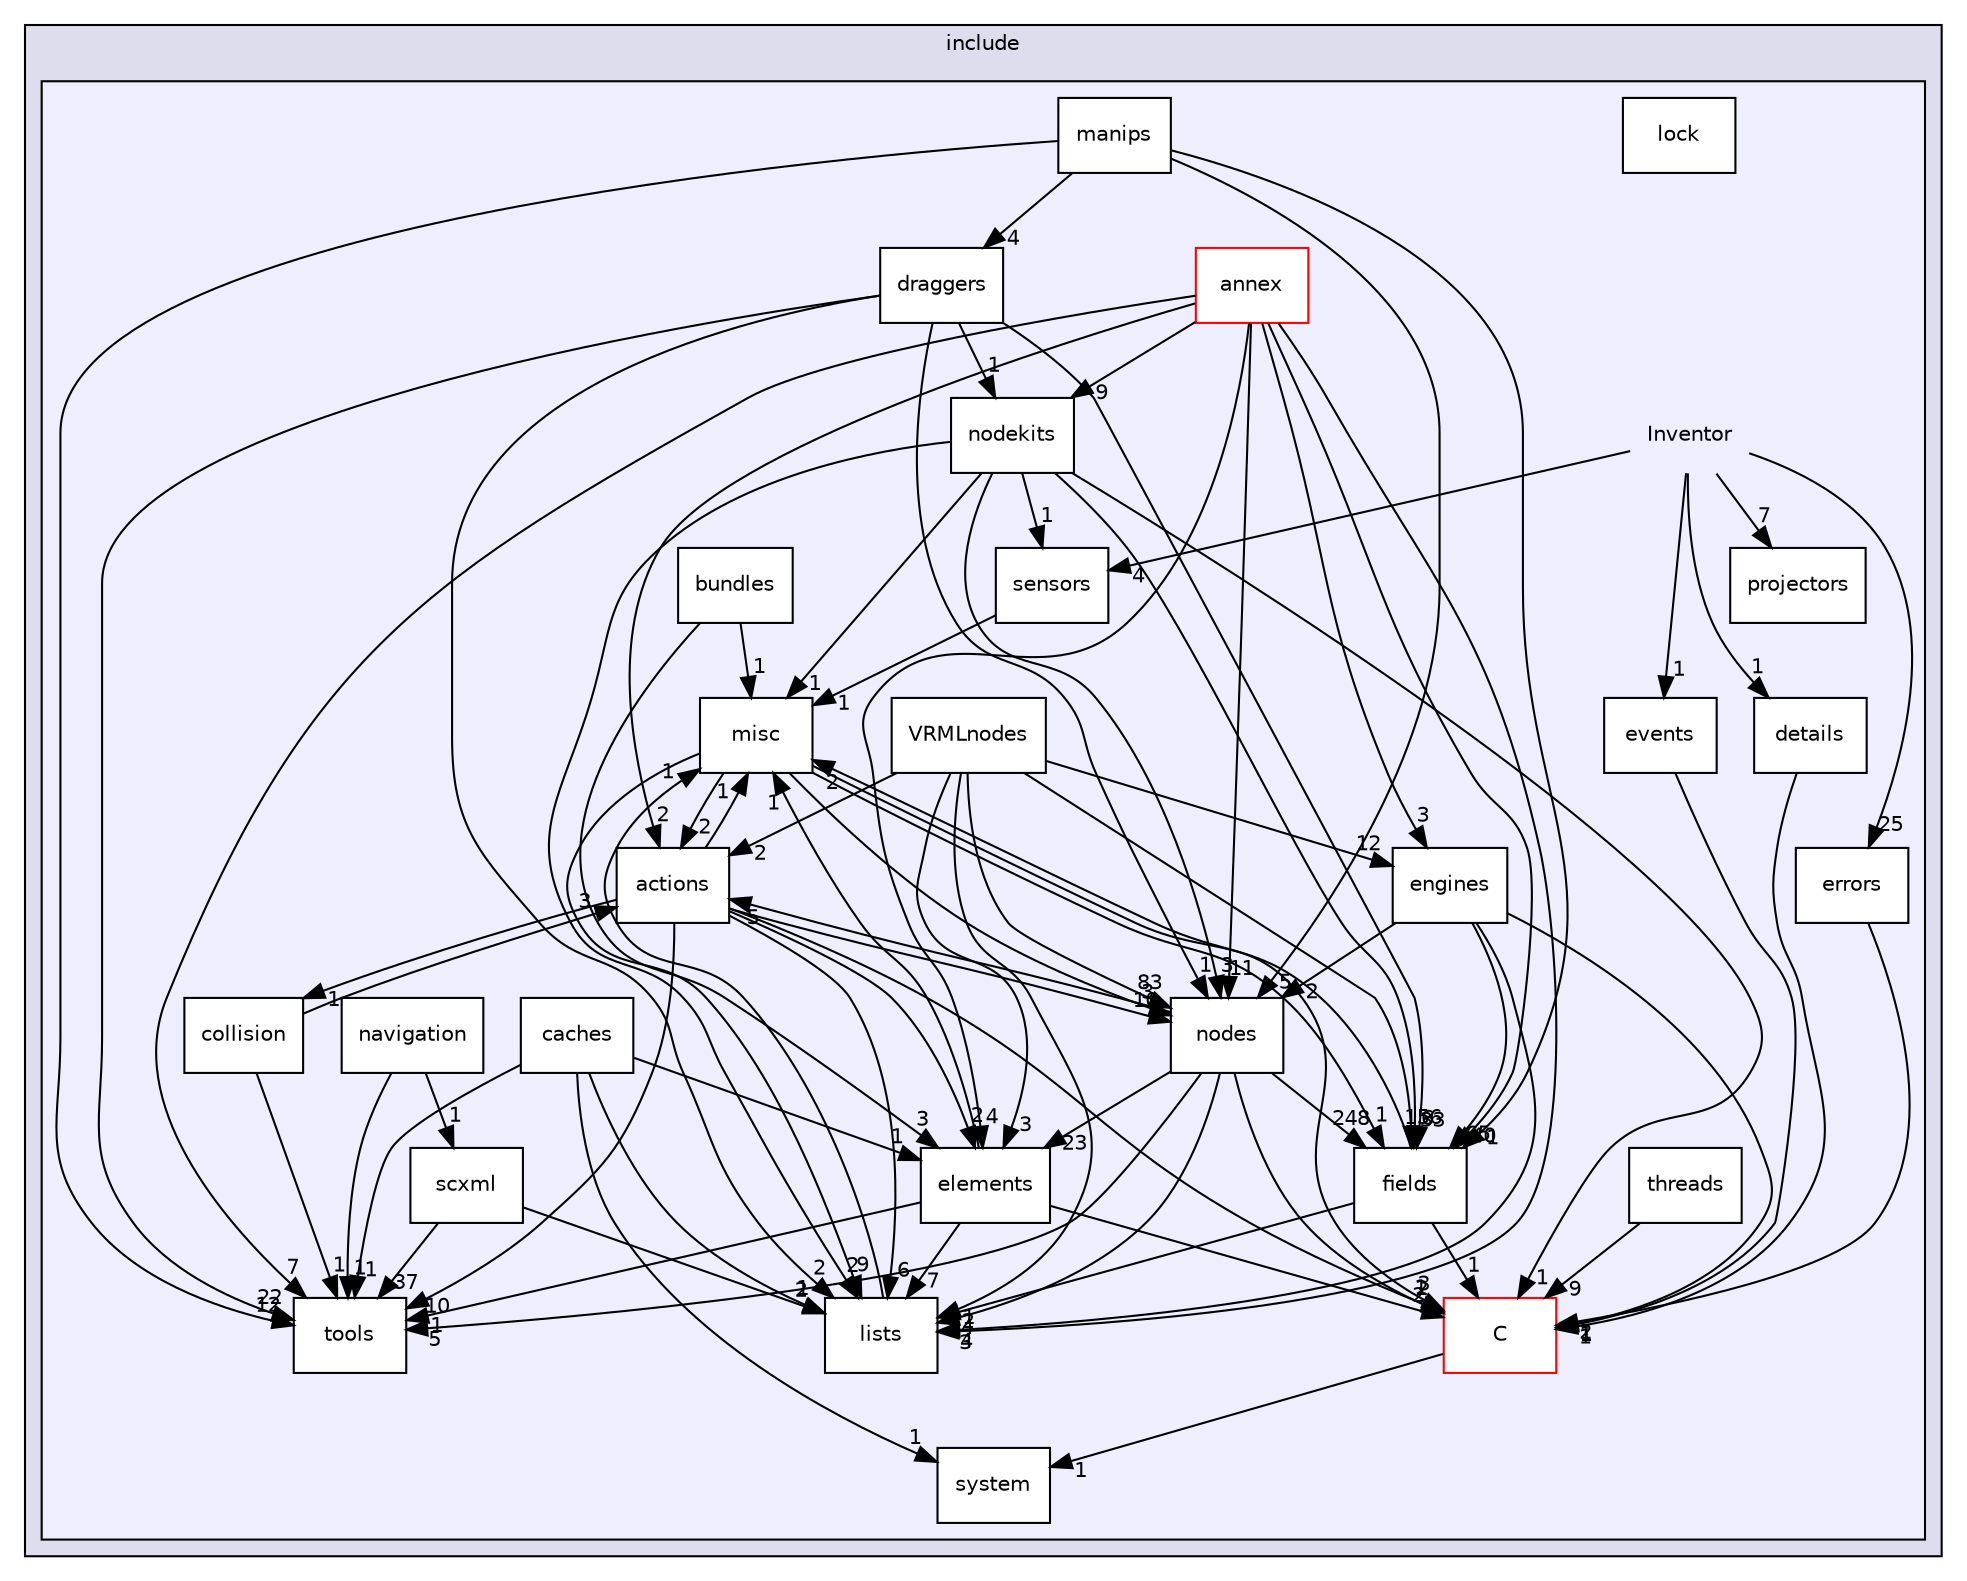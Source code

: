 digraph "include/Inventor" {
  compound=true
  node [ fontsize="10", fontname="Helvetica"];
  edge [ labelfontsize="10", labelfontname="Helvetica"];
  subgraph clusterdir_d44c64559bbebec7f509842c48db8b23 {
    graph [ bgcolor="#ddddee", pencolor="black", label="include" fontname="Helvetica", fontsize="10", URL="dir_d44c64559bbebec7f509842c48db8b23.html"]
  subgraph clusterdir_469ed70aca823fd8322768ad54869f94 {
    graph [ bgcolor="#eeeeff", pencolor="black", label="" URL="dir_469ed70aca823fd8322768ad54869f94.html"];
    dir_469ed70aca823fd8322768ad54869f94 [shape=plaintext label="Inventor"];
  dir_4be02981134b54e3e345677ce1882bfe [shape=box label="actions" fillcolor="white" style="filled" URL="dir_4be02981134b54e3e345677ce1882bfe.html"];
  dir_7eabc74ee96f78b1d9e65fb468addeca [shape=box label="annex" fillcolor="white" style="filled" color="red" URL="dir_7eabc74ee96f78b1d9e65fb468addeca.html"];
  dir_d72bde9fdbd5b28b0f87d91900dbf4f8 [shape=box label="bundles" fillcolor="white" style="filled" URL="dir_d72bde9fdbd5b28b0f87d91900dbf4f8.html"];
  dir_c926cf464acaebc2091d00c8a935648f [shape=box label="C" fillcolor="white" style="filled" color="red" URL="dir_c926cf464acaebc2091d00c8a935648f.html"];
  dir_73117126249b21a505d3d61ce863db3b [shape=box label="caches" fillcolor="white" style="filled" URL="dir_73117126249b21a505d3d61ce863db3b.html"];
  dir_f6d2dff144b061c89a2cdc8ec05c007f [shape=box label="collision" fillcolor="white" style="filled" URL="dir_f6d2dff144b061c89a2cdc8ec05c007f.html"];
  dir_84cee83f12d8853930e3c81d8a226a76 [shape=box label="details" fillcolor="white" style="filled" URL="dir_84cee83f12d8853930e3c81d8a226a76.html"];
  dir_1fd3ba54a9cd9a95820217a533344bc6 [shape=box label="draggers" fillcolor="white" style="filled" URL="dir_1fd3ba54a9cd9a95820217a533344bc6.html"];
  dir_4be52554de5475a620e8b38d2057de84 [shape=box label="elements" fillcolor="white" style="filled" URL="dir_4be52554de5475a620e8b38d2057de84.html"];
  dir_f148bfcc36048a9eacdc3cb8678034c1 [shape=box label="engines" fillcolor="white" style="filled" URL="dir_f148bfcc36048a9eacdc3cb8678034c1.html"];
  dir_7a55bf40931f484642b634de4de1c58f [shape=box label="errors" fillcolor="white" style="filled" URL="dir_7a55bf40931f484642b634de4de1c58f.html"];
  dir_65c68645274d0cea1bca3a06d9e2df02 [shape=box label="events" fillcolor="white" style="filled" URL="dir_65c68645274d0cea1bca3a06d9e2df02.html"];
  dir_3a848b90e1404780a5d06bb25bf974e3 [shape=box label="fields" fillcolor="white" style="filled" URL="dir_3a848b90e1404780a5d06bb25bf974e3.html"];
  dir_ca70c12236109a46e85d75bbee1802dc [shape=box label="lists" fillcolor="white" style="filled" URL="dir_ca70c12236109a46e85d75bbee1802dc.html"];
  dir_dececfb47db871fd9aa901deb2c99e18 [shape=box label="lock" fillcolor="white" style="filled" URL="dir_dececfb47db871fd9aa901deb2c99e18.html"];
  dir_5da22d1b8acd60a2faf4c3ddb5a4627f [shape=box label="manips" fillcolor="white" style="filled" URL="dir_5da22d1b8acd60a2faf4c3ddb5a4627f.html"];
  dir_c6fd86a54b85be66f511a749989088b2 [shape=box label="misc" fillcolor="white" style="filled" URL="dir_c6fd86a54b85be66f511a749989088b2.html"];
  dir_a89ef28f08798e47d2c637b449e545f6 [shape=box label="navigation" fillcolor="white" style="filled" URL="dir_a89ef28f08798e47d2c637b449e545f6.html"];
  dir_9a2009052589fb2a7456603853aac0dd [shape=box label="nodekits" fillcolor="white" style="filled" URL="dir_9a2009052589fb2a7456603853aac0dd.html"];
  dir_a1c1d9fc954b6310fc06e1f59b6e0117 [shape=box label="nodes" fillcolor="white" style="filled" URL="dir_a1c1d9fc954b6310fc06e1f59b6e0117.html"];
  dir_0f49eaf55c9cd1f508b13185c3c65f67 [shape=box label="projectors" fillcolor="white" style="filled" URL="dir_0f49eaf55c9cd1f508b13185c3c65f67.html"];
  dir_84e211ae613fdecf27f952dfbaa17445 [shape=box label="scxml" fillcolor="white" style="filled" URL="dir_84e211ae613fdecf27f952dfbaa17445.html"];
  dir_96df189ef76bfc7d388f50375a650750 [shape=box label="sensors" fillcolor="white" style="filled" URL="dir_96df189ef76bfc7d388f50375a650750.html"];
  dir_ccbe5ea3496a22e625d8939f76145396 [shape=box label="system" fillcolor="white" style="filled" URL="dir_ccbe5ea3496a22e625d8939f76145396.html"];
  dir_65024c0a556c6205d10f9bc0115dea02 [shape=box label="threads" fillcolor="white" style="filled" URL="dir_65024c0a556c6205d10f9bc0115dea02.html"];
  dir_16fd29a9f2e6f29d20d173fde4d7c65d [shape=box label="tools" fillcolor="white" style="filled" URL="dir_16fd29a9f2e6f29d20d173fde4d7c65d.html"];
  dir_70e8847371073bf77721a53510588bff [shape=box label="VRMLnodes" fillcolor="white" style="filled" URL="dir_70e8847371073bf77721a53510588bff.html"];
  }
  }
  dir_65c68645274d0cea1bca3a06d9e2df02->dir_c926cf464acaebc2091d00c8a935648f [headlabel="1", labeldistance=1.5 headhref="dir_000030_000016.html"];
  dir_f6d2dff144b061c89a2cdc8ec05c007f->dir_16fd29a9f2e6f29d20d173fde4d7c65d [headlabel="1", labeldistance=1.5 headhref="dir_000024_000043.html"];
  dir_f6d2dff144b061c89a2cdc8ec05c007f->dir_4be02981134b54e3e345677ce1882bfe [headlabel="3", labeldistance=1.5 headhref="dir_000024_000002.html"];
  dir_3a848b90e1404780a5d06bb25bf974e3->dir_c6fd86a54b85be66f511a749989088b2 [headlabel="2", labeldistance=1.5 headhref="dir_000031_000033.html"];
  dir_3a848b90e1404780a5d06bb25bf974e3->dir_c926cf464acaebc2091d00c8a935648f [headlabel="1", labeldistance=1.5 headhref="dir_000031_000016.html"];
  dir_3a848b90e1404780a5d06bb25bf974e3->dir_ca70c12236109a46e85d75bbee1802dc [headlabel="2", labeldistance=1.5 headhref="dir_000031_000032.html"];
  dir_96df189ef76bfc7d388f50375a650750->dir_c6fd86a54b85be66f511a749989088b2 [headlabel="1", labeldistance=1.5 headhref="dir_000041_000033.html"];
  dir_5da22d1b8acd60a2faf4c3ddb5a4627f->dir_16fd29a9f2e6f29d20d173fde4d7c65d [headlabel="12", labeldistance=1.5 headhref="dir_000035_000043.html"];
  dir_5da22d1b8acd60a2faf4c3ddb5a4627f->dir_1fd3ba54a9cd9a95820217a533344bc6 [headlabel="4", labeldistance=1.5 headhref="dir_000035_000026.html"];
  dir_5da22d1b8acd60a2faf4c3ddb5a4627f->dir_3a848b90e1404780a5d06bb25bf974e3 [headlabel="1", labeldistance=1.5 headhref="dir_000035_000031.html"];
  dir_5da22d1b8acd60a2faf4c3ddb5a4627f->dir_a1c1d9fc954b6310fc06e1f59b6e0117 [headlabel="5", labeldistance=1.5 headhref="dir_000035_000038.html"];
  dir_c6fd86a54b85be66f511a749989088b2->dir_3a848b90e1404780a5d06bb25bf974e3 [headlabel="1", labeldistance=1.5 headhref="dir_000033_000031.html"];
  dir_c6fd86a54b85be66f511a749989088b2->dir_4be02981134b54e3e345677ce1882bfe [headlabel="2", labeldistance=1.5 headhref="dir_000033_000002.html"];
  dir_c6fd86a54b85be66f511a749989088b2->dir_a1c1d9fc954b6310fc06e1f59b6e0117 [headlabel="3", labeldistance=1.5 headhref="dir_000033_000038.html"];
  dir_c6fd86a54b85be66f511a749989088b2->dir_c926cf464acaebc2091d00c8a935648f [headlabel="3", labeldistance=1.5 headhref="dir_000033_000016.html"];
  dir_c6fd86a54b85be66f511a749989088b2->dir_ca70c12236109a46e85d75bbee1802dc [headlabel="9", labeldistance=1.5 headhref="dir_000033_000032.html"];
  dir_7a55bf40931f484642b634de4de1c58f->dir_c926cf464acaebc2091d00c8a935648f [headlabel="2", labeldistance=1.5 headhref="dir_000029_000016.html"];
  dir_469ed70aca823fd8322768ad54869f94->dir_0f49eaf55c9cd1f508b13185c3c65f67 [headlabel="7", labeldistance=1.5 headhref="dir_000001_000039.html"];
  dir_469ed70aca823fd8322768ad54869f94->dir_65c68645274d0cea1bca3a06d9e2df02 [headlabel="1", labeldistance=1.5 headhref="dir_000001_000030.html"];
  dir_469ed70aca823fd8322768ad54869f94->dir_7a55bf40931f484642b634de4de1c58f [headlabel="25", labeldistance=1.5 headhref="dir_000001_000029.html"];
  dir_469ed70aca823fd8322768ad54869f94->dir_84cee83f12d8853930e3c81d8a226a76 [headlabel="1", labeldistance=1.5 headhref="dir_000001_000025.html"];
  dir_469ed70aca823fd8322768ad54869f94->dir_96df189ef76bfc7d388f50375a650750 [headlabel="4", labeldistance=1.5 headhref="dir_000001_000041.html"];
  dir_a1c1d9fc954b6310fc06e1f59b6e0117->dir_16fd29a9f2e6f29d20d173fde4d7c65d [headlabel="5", labeldistance=1.5 headhref="dir_000038_000043.html"];
  dir_a1c1d9fc954b6310fc06e1f59b6e0117->dir_3a848b90e1404780a5d06bb25bf974e3 [headlabel="248", labeldistance=1.5 headhref="dir_000038_000031.html"];
  dir_a1c1d9fc954b6310fc06e1f59b6e0117->dir_4be02981134b54e3e345677ce1882bfe [headlabel="5", labeldistance=1.5 headhref="dir_000038_000002.html"];
  dir_a1c1d9fc954b6310fc06e1f59b6e0117->dir_4be52554de5475a620e8b38d2057de84 [headlabel="23", labeldistance=1.5 headhref="dir_000038_000027.html"];
  dir_a1c1d9fc954b6310fc06e1f59b6e0117->dir_c926cf464acaebc2091d00c8a935648f [headlabel="2", labeldistance=1.5 headhref="dir_000038_000016.html"];
  dir_a1c1d9fc954b6310fc06e1f59b6e0117->dir_ca70c12236109a46e85d75bbee1802dc [headlabel="4", labeldistance=1.5 headhref="dir_000038_000032.html"];
  dir_d72bde9fdbd5b28b0f87d91900dbf4f8->dir_4be52554de5475a620e8b38d2057de84 [headlabel="3", labeldistance=1.5 headhref="dir_000015_000027.html"];
  dir_d72bde9fdbd5b28b0f87d91900dbf4f8->dir_c6fd86a54b85be66f511a749989088b2 [headlabel="1", labeldistance=1.5 headhref="dir_000015_000033.html"];
  dir_7eabc74ee96f78b1d9e65fb468addeca->dir_4be52554de5475a620e8b38d2057de84 [headlabel="4", labeldistance=1.5 headhref="dir_000003_000027.html"];
  dir_7eabc74ee96f78b1d9e65fb468addeca->dir_f148bfcc36048a9eacdc3cb8678034c1 [headlabel="3", labeldistance=1.5 headhref="dir_000003_000028.html"];
  dir_7eabc74ee96f78b1d9e65fb468addeca->dir_3a848b90e1404780a5d06bb25bf974e3 [headlabel="40", labeldistance=1.5 headhref="dir_000003_000031.html"];
  dir_7eabc74ee96f78b1d9e65fb468addeca->dir_16fd29a9f2e6f29d20d173fde4d7c65d [headlabel="7", labeldistance=1.5 headhref="dir_000003_000043.html"];
  dir_7eabc74ee96f78b1d9e65fb468addeca->dir_9a2009052589fb2a7456603853aac0dd [headlabel="9", labeldistance=1.5 headhref="dir_000003_000037.html"];
  dir_7eabc74ee96f78b1d9e65fb468addeca->dir_4be02981134b54e3e345677ce1882bfe [headlabel="2", labeldistance=1.5 headhref="dir_000003_000002.html"];
  dir_7eabc74ee96f78b1d9e65fb468addeca->dir_a1c1d9fc954b6310fc06e1f59b6e0117 [headlabel="11", labeldistance=1.5 headhref="dir_000003_000038.html"];
  dir_7eabc74ee96f78b1d9e65fb468addeca->dir_ca70c12236109a46e85d75bbee1802dc [headlabel="3", labeldistance=1.5 headhref="dir_000003_000032.html"];
  dir_73117126249b21a505d3d61ce863db3b->dir_16fd29a9f2e6f29d20d173fde4d7c65d [headlabel="1", labeldistance=1.5 headhref="dir_000023_000043.html"];
  dir_73117126249b21a505d3d61ce863db3b->dir_4be52554de5475a620e8b38d2057de84 [headlabel="1", labeldistance=1.5 headhref="dir_000023_000027.html"];
  dir_73117126249b21a505d3d61ce863db3b->dir_ca70c12236109a46e85d75bbee1802dc [headlabel="1", labeldistance=1.5 headhref="dir_000023_000032.html"];
  dir_73117126249b21a505d3d61ce863db3b->dir_ccbe5ea3496a22e625d8939f76145396 [headlabel="1", labeldistance=1.5 headhref="dir_000023_000020.html"];
  dir_c926cf464acaebc2091d00c8a935648f->dir_ccbe5ea3496a22e625d8939f76145396 [headlabel="1", labeldistance=1.5 headhref="dir_000016_000020.html"];
  dir_4be52554de5475a620e8b38d2057de84->dir_16fd29a9f2e6f29d20d173fde4d7c65d [headlabel="1", labeldistance=1.5 headhref="dir_000027_000043.html"];
  dir_4be52554de5475a620e8b38d2057de84->dir_c6fd86a54b85be66f511a749989088b2 [headlabel="1", labeldistance=1.5 headhref="dir_000027_000033.html"];
  dir_4be52554de5475a620e8b38d2057de84->dir_c926cf464acaebc2091d00c8a935648f [headlabel="2", labeldistance=1.5 headhref="dir_000027_000016.html"];
  dir_4be52554de5475a620e8b38d2057de84->dir_ca70c12236109a46e85d75bbee1802dc [headlabel="7", labeldistance=1.5 headhref="dir_000027_000032.html"];
  dir_65024c0a556c6205d10f9bc0115dea02->dir_c926cf464acaebc2091d00c8a935648f [headlabel="9", labeldistance=1.5 headhref="dir_000042_000016.html"];
  dir_f148bfcc36048a9eacdc3cb8678034c1->dir_3a848b90e1404780a5d06bb25bf974e3 [headlabel="65", labeldistance=1.5 headhref="dir_000028_000031.html"];
  dir_f148bfcc36048a9eacdc3cb8678034c1->dir_a1c1d9fc954b6310fc06e1f59b6e0117 [headlabel="2", labeldistance=1.5 headhref="dir_000028_000038.html"];
  dir_f148bfcc36048a9eacdc3cb8678034c1->dir_c926cf464acaebc2091d00c8a935648f [headlabel="1", labeldistance=1.5 headhref="dir_000028_000016.html"];
  dir_f148bfcc36048a9eacdc3cb8678034c1->dir_ca70c12236109a46e85d75bbee1802dc [headlabel="4", labeldistance=1.5 headhref="dir_000028_000032.html"];
  dir_a89ef28f08798e47d2c637b449e545f6->dir_16fd29a9f2e6f29d20d173fde4d7c65d [headlabel="1", labeldistance=1.5 headhref="dir_000036_000043.html"];
  dir_a89ef28f08798e47d2c637b449e545f6->dir_84e211ae613fdecf27f952dfbaa17445 [headlabel="1", labeldistance=1.5 headhref="dir_000036_000040.html"];
  dir_9a2009052589fb2a7456603853aac0dd->dir_3a848b90e1404780a5d06bb25bf974e3 [headlabel="6", labeldistance=1.5 headhref="dir_000037_000031.html"];
  dir_9a2009052589fb2a7456603853aac0dd->dir_96df189ef76bfc7d388f50375a650750 [headlabel="1", labeldistance=1.5 headhref="dir_000037_000041.html"];
  dir_9a2009052589fb2a7456603853aac0dd->dir_a1c1d9fc954b6310fc06e1f59b6e0117 [headlabel="3", labeldistance=1.5 headhref="dir_000037_000038.html"];
  dir_9a2009052589fb2a7456603853aac0dd->dir_c6fd86a54b85be66f511a749989088b2 [headlabel="1", labeldistance=1.5 headhref="dir_000037_000033.html"];
  dir_9a2009052589fb2a7456603853aac0dd->dir_c926cf464acaebc2091d00c8a935648f [headlabel="1", labeldistance=1.5 headhref="dir_000037_000016.html"];
  dir_9a2009052589fb2a7456603853aac0dd->dir_ca70c12236109a46e85d75bbee1802dc [headlabel="2", labeldistance=1.5 headhref="dir_000037_000032.html"];
  dir_4be02981134b54e3e345677ce1882bfe->dir_16fd29a9f2e6f29d20d173fde4d7c65d [headlabel="10", labeldistance=1.5 headhref="dir_000002_000043.html"];
  dir_4be02981134b54e3e345677ce1882bfe->dir_4be52554de5475a620e8b38d2057de84 [headlabel="2", labeldistance=1.5 headhref="dir_000002_000027.html"];
  dir_4be02981134b54e3e345677ce1882bfe->dir_a1c1d9fc954b6310fc06e1f59b6e0117 [headlabel="10", labeldistance=1.5 headhref="dir_000002_000038.html"];
  dir_4be02981134b54e3e345677ce1882bfe->dir_c6fd86a54b85be66f511a749989088b2 [headlabel="1", labeldistance=1.5 headhref="dir_000002_000033.html"];
  dir_4be02981134b54e3e345677ce1882bfe->dir_c926cf464acaebc2091d00c8a935648f [headlabel="1", labeldistance=1.5 headhref="dir_000002_000016.html"];
  dir_4be02981134b54e3e345677ce1882bfe->dir_ca70c12236109a46e85d75bbee1802dc [headlabel="6", labeldistance=1.5 headhref="dir_000002_000032.html"];
  dir_4be02981134b54e3e345677ce1882bfe->dir_f6d2dff144b061c89a2cdc8ec05c007f [headlabel="1", labeldistance=1.5 headhref="dir_000002_000024.html"];
  dir_1fd3ba54a9cd9a95820217a533344bc6->dir_16fd29a9f2e6f29d20d173fde4d7c65d [headlabel="22", labeldistance=1.5 headhref="dir_000026_000043.html"];
  dir_1fd3ba54a9cd9a95820217a533344bc6->dir_3a848b90e1404780a5d06bb25bf974e3 [headlabel="33", labeldistance=1.5 headhref="dir_000026_000031.html"];
  dir_1fd3ba54a9cd9a95820217a533344bc6->dir_9a2009052589fb2a7456603853aac0dd [headlabel="1", labeldistance=1.5 headhref="dir_000026_000037.html"];
  dir_1fd3ba54a9cd9a95820217a533344bc6->dir_a1c1d9fc954b6310fc06e1f59b6e0117 [headlabel="1", labeldistance=1.5 headhref="dir_000026_000038.html"];
  dir_1fd3ba54a9cd9a95820217a533344bc6->dir_ca70c12236109a46e85d75bbee1802dc [headlabel="2", labeldistance=1.5 headhref="dir_000026_000032.html"];
  dir_ca70c12236109a46e85d75bbee1802dc->dir_c6fd86a54b85be66f511a749989088b2 [headlabel="1", labeldistance=1.5 headhref="dir_000032_000033.html"];
  dir_70e8847371073bf77721a53510588bff->dir_3a848b90e1404780a5d06bb25bf974e3 [headlabel="156", labeldistance=1.5 headhref="dir_000044_000031.html"];
  dir_70e8847371073bf77721a53510588bff->dir_4be02981134b54e3e345677ce1882bfe [headlabel="2", labeldistance=1.5 headhref="dir_000044_000002.html"];
  dir_70e8847371073bf77721a53510588bff->dir_4be52554de5475a620e8b38d2057de84 [headlabel="3", labeldistance=1.5 headhref="dir_000044_000027.html"];
  dir_70e8847371073bf77721a53510588bff->dir_a1c1d9fc954b6310fc06e1f59b6e0117 [headlabel="83", labeldistance=1.5 headhref="dir_000044_000038.html"];
  dir_70e8847371073bf77721a53510588bff->dir_ca70c12236109a46e85d75bbee1802dc [headlabel="1", labeldistance=1.5 headhref="dir_000044_000032.html"];
  dir_70e8847371073bf77721a53510588bff->dir_f148bfcc36048a9eacdc3cb8678034c1 [headlabel="12", labeldistance=1.5 headhref="dir_000044_000028.html"];
  dir_84cee83f12d8853930e3c81d8a226a76->dir_c926cf464acaebc2091d00c8a935648f [headlabel="1", labeldistance=1.5 headhref="dir_000025_000016.html"];
  dir_84e211ae613fdecf27f952dfbaa17445->dir_16fd29a9f2e6f29d20d173fde4d7c65d [headlabel="37", labeldistance=1.5 headhref="dir_000040_000043.html"];
  dir_84e211ae613fdecf27f952dfbaa17445->dir_ca70c12236109a46e85d75bbee1802dc [headlabel="2", labeldistance=1.5 headhref="dir_000040_000032.html"];
}
